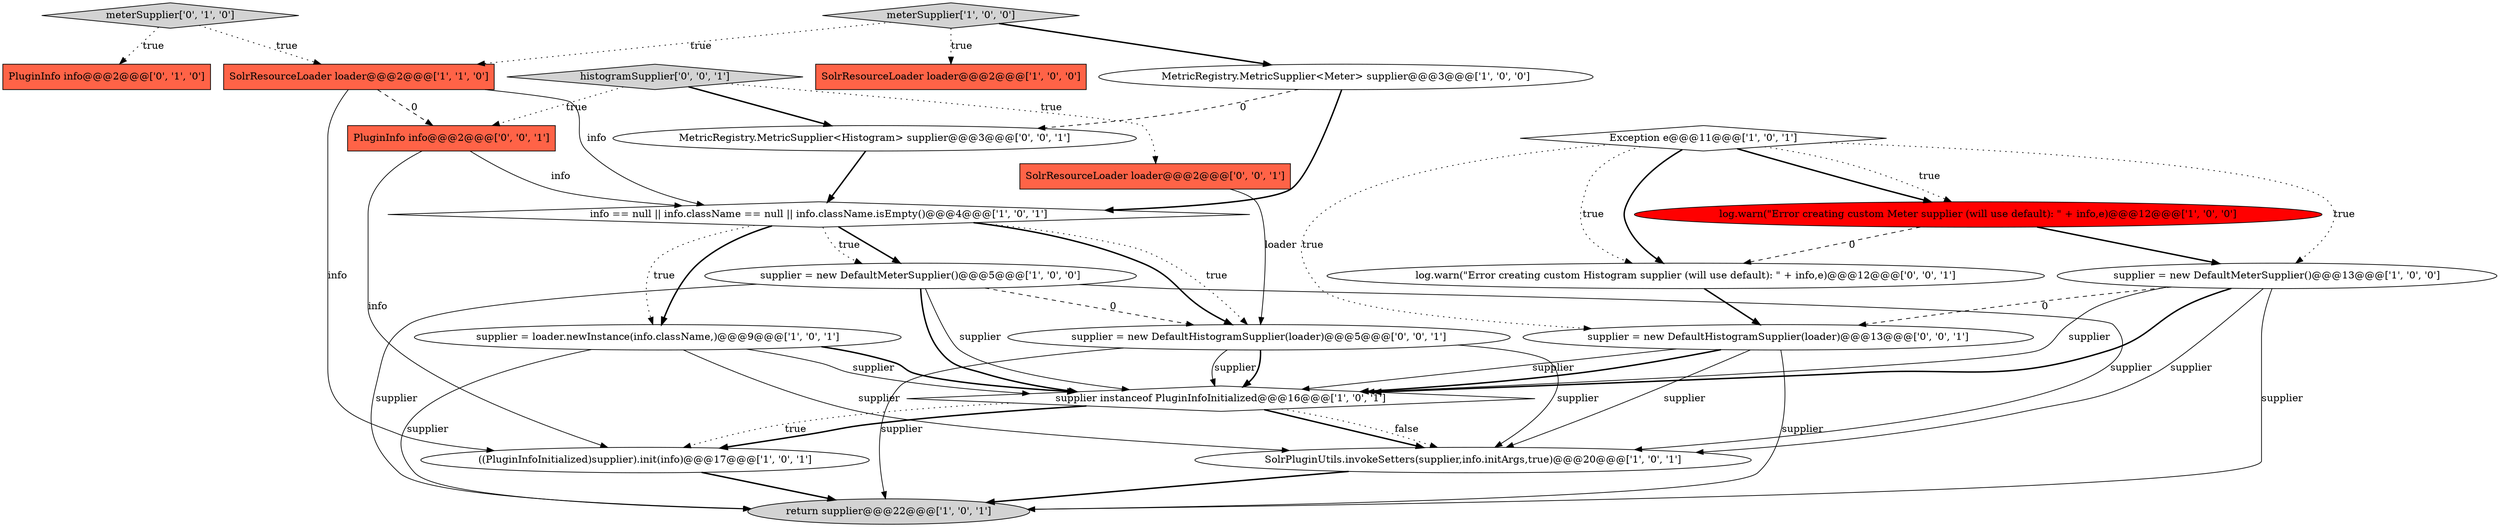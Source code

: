 digraph {
8 [style = filled, label = "info == null || info.className == null || info.className.isEmpty()@@@4@@@['1', '0', '1']", fillcolor = white, shape = diamond image = "AAA0AAABBB1BBB"];
9 [style = filled, label = "supplier = loader.newInstance(info.className,)@@@9@@@['1', '0', '1']", fillcolor = white, shape = ellipse image = "AAA0AAABBB1BBB"];
5 [style = filled, label = "SolrPluginUtils.invokeSetters(supplier,info.initArgs,true)@@@20@@@['1', '0', '1']", fillcolor = white, shape = ellipse image = "AAA0AAABBB1BBB"];
15 [style = filled, label = "meterSupplier['0', '1', '0']", fillcolor = lightgray, shape = diamond image = "AAA0AAABBB2BBB"];
2 [style = filled, label = "SolrResourceLoader loader@@@2@@@['1', '0', '0']", fillcolor = tomato, shape = box image = "AAA0AAABBB1BBB"];
1 [style = filled, label = "log.warn(\"Error creating custom Meter supplier (will use default): \" + info,e)@@@12@@@['1', '0', '0']", fillcolor = red, shape = ellipse image = "AAA1AAABBB1BBB"];
0 [style = filled, label = "meterSupplier['1', '0', '0']", fillcolor = lightgray, shape = diamond image = "AAA0AAABBB1BBB"];
3 [style = filled, label = "((PluginInfoInitialized)supplier).init(info)@@@17@@@['1', '0', '1']", fillcolor = white, shape = ellipse image = "AAA0AAABBB1BBB"];
11 [style = filled, label = "SolrResourceLoader loader@@@2@@@['1', '1', '0']", fillcolor = tomato, shape = box image = "AAA0AAABBB1BBB"];
6 [style = filled, label = "supplier = new DefaultMeterSupplier()@@@5@@@['1', '0', '0']", fillcolor = white, shape = ellipse image = "AAA0AAABBB1BBB"];
12 [style = filled, label = "supplier instanceof PluginInfoInitialized@@@16@@@['1', '0', '1']", fillcolor = white, shape = diamond image = "AAA0AAABBB1BBB"];
18 [style = filled, label = "supplier = new DefaultHistogramSupplier(loader)@@@5@@@['0', '0', '1']", fillcolor = white, shape = ellipse image = "AAA0AAABBB3BBB"];
17 [style = filled, label = "histogramSupplier['0', '0', '1']", fillcolor = lightgray, shape = diamond image = "AAA0AAABBB3BBB"];
22 [style = filled, label = "PluginInfo info@@@2@@@['0', '0', '1']", fillcolor = tomato, shape = box image = "AAA0AAABBB3BBB"];
14 [style = filled, label = "PluginInfo info@@@2@@@['0', '1', '0']", fillcolor = tomato, shape = box image = "AAA0AAABBB2BBB"];
16 [style = filled, label = "log.warn(\"Error creating custom Histogram supplier (will use default): \" + info,e)@@@12@@@['0', '0', '1']", fillcolor = white, shape = ellipse image = "AAA0AAABBB3BBB"];
20 [style = filled, label = "MetricRegistry.MetricSupplier<Histogram> supplier@@@3@@@['0', '0', '1']", fillcolor = white, shape = ellipse image = "AAA0AAABBB3BBB"];
7 [style = filled, label = "return supplier@@@22@@@['1', '0', '1']", fillcolor = lightgray, shape = ellipse image = "AAA0AAABBB1BBB"];
13 [style = filled, label = "Exception e@@@11@@@['1', '0', '1']", fillcolor = white, shape = diamond image = "AAA0AAABBB1BBB"];
4 [style = filled, label = "MetricRegistry.MetricSupplier<Meter> supplier@@@3@@@['1', '0', '0']", fillcolor = white, shape = ellipse image = "AAA0AAABBB1BBB"];
10 [style = filled, label = "supplier = new DefaultMeterSupplier()@@@13@@@['1', '0', '0']", fillcolor = white, shape = ellipse image = "AAA0AAABBB1BBB"];
21 [style = filled, label = "supplier = new DefaultHistogramSupplier(loader)@@@13@@@['0', '0', '1']", fillcolor = white, shape = ellipse image = "AAA0AAABBB3BBB"];
19 [style = filled, label = "SolrResourceLoader loader@@@2@@@['0', '0', '1']", fillcolor = tomato, shape = box image = "AAA0AAABBB3BBB"];
12->3 [style = dotted, label="true"];
13->16 [style = dotted, label="true"];
11->8 [style = solid, label="info"];
6->7 [style = solid, label="supplier"];
18->12 [style = solid, label="supplier"];
10->21 [style = dashed, label="0"];
12->5 [style = bold, label=""];
11->3 [style = solid, label="info"];
9->5 [style = solid, label="supplier"];
10->12 [style = solid, label="supplier"];
8->18 [style = bold, label=""];
10->5 [style = solid, label="supplier"];
9->7 [style = solid, label="supplier"];
21->12 [style = solid, label="supplier"];
11->22 [style = dashed, label="0"];
18->12 [style = bold, label=""];
18->5 [style = solid, label="supplier"];
8->6 [style = bold, label=""];
15->14 [style = dotted, label="true"];
13->10 [style = dotted, label="true"];
13->16 [style = bold, label=""];
9->12 [style = solid, label="supplier"];
13->1 [style = bold, label=""];
12->5 [style = dotted, label="false"];
6->18 [style = dashed, label="0"];
21->12 [style = bold, label=""];
22->3 [style = solid, label="info"];
6->5 [style = solid, label="supplier"];
19->18 [style = solid, label="loader"];
10->7 [style = solid, label="supplier"];
20->8 [style = bold, label=""];
13->1 [style = dotted, label="true"];
22->8 [style = solid, label="info"];
8->6 [style = dotted, label="true"];
21->5 [style = solid, label="supplier"];
3->7 [style = bold, label=""];
13->21 [style = dotted, label="true"];
0->4 [style = bold, label=""];
10->12 [style = bold, label=""];
4->20 [style = dashed, label="0"];
16->21 [style = bold, label=""];
1->16 [style = dashed, label="0"];
17->19 [style = dotted, label="true"];
8->9 [style = bold, label=""];
15->11 [style = dotted, label="true"];
8->18 [style = dotted, label="true"];
6->12 [style = solid, label="supplier"];
4->8 [style = bold, label=""];
5->7 [style = bold, label=""];
17->22 [style = dotted, label="true"];
12->3 [style = bold, label=""];
18->7 [style = solid, label="supplier"];
9->12 [style = bold, label=""];
8->9 [style = dotted, label="true"];
0->2 [style = dotted, label="true"];
1->10 [style = bold, label=""];
0->11 [style = dotted, label="true"];
21->7 [style = solid, label="supplier"];
17->20 [style = bold, label=""];
6->12 [style = bold, label=""];
}
